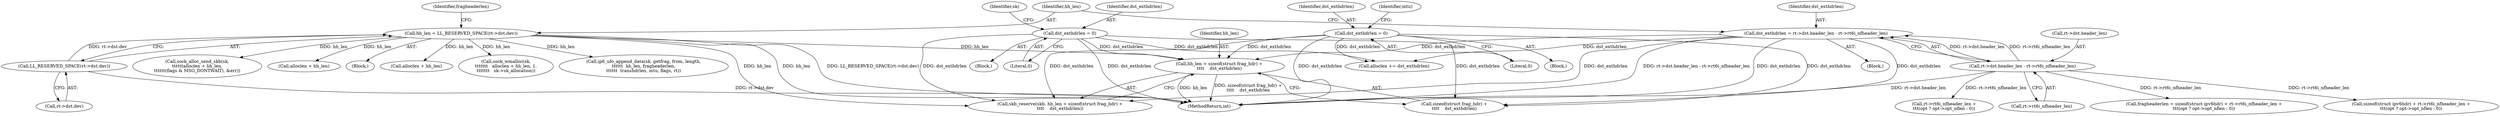 digraph "0_linux_75a493e60ac4bbe2e977e7129d6d8cbb0dd236be@API" {
"1000980" [label="(Call,hh_len + sizeof(struct frag_hdr) +\n\t\t\t\t    dst_exthdrlen)"];
"1000571" [label="(Call,hh_len = LL_RESERVED_SPACE(rt->dst.dev))"];
"1000573" [label="(Call,LL_RESERVED_SPACE(rt->dst.dev))"];
"1001108" [label="(Call,dst_exthdrlen = 0)"];
"1000518" [label="(Call,dst_exthdrlen = rt->dst.header_len - rt->rt6i_nfheader_len)"];
"1000520" [label="(Call,rt->dst.header_len - rt->rt6i_nfheader_len)"];
"1000563" [label="(Call,dst_exthdrlen = 0)"];
"1000526" [label="(Call,rt->rt6i_nfheader_len)"];
"1000581" [label="(Call,sizeof(struct ipv6hdr) + rt->rt6i_nfheader_len +\n\t\t\t(opt ? opt->opt_nflen : 0))"];
"1000580" [label="(Identifier,fragheaderlen)"];
"1000982" [label="(Call,sizeof(struct frag_hdr) +\n\t\t\t\t    dst_exthdrlen)"];
"1000584" [label="(Call,rt->rt6i_nfheader_len +\n\t\t\t(opt ? opt->opt_nflen : 0))"];
"1000571" [label="(Call,hh_len = LL_RESERVED_SPACE(rt->dst.dev))"];
"1001110" [label="(Literal,0)"];
"1000873" [label="(Call,alloclen += dst_exthdrlen)"];
"1001108" [label="(Call,dst_exthdrlen = 0)"];
"1000520" [label="(Call,rt->dst.header_len - rt->rt6i_nfheader_len)"];
"1000565" [label="(Literal,0)"];
"1000701" [label="(Call,ip6_ufo_append_data(sk, getfrag, from, length,\n\t\t\t\t\t\t  hh_len, fragheaderlen,\n\t\t\t\t\t\t  transhdrlen, mtu, flags, rt))"];
"1000572" [label="(Identifier,hh_len)"];
"1000519" [label="(Identifier,dst_exthdrlen)"];
"1000978" [label="(Call,skb_reserve(skb, hh_len + sizeof(struct frag_hdr) +\n\t\t\t\t    dst_exthdrlen))"];
"1000563" [label="(Call,dst_exthdrlen = 0)"];
"1000911" [label="(Call,sock_alloc_send_skb(sk,\n\t\t\t\t\t\talloclen + hh_len,\n\t\t\t\t\t\t(flags & MSG_DONTWAIT), &err))"];
"1001327" [label="(MethodReturn,int)"];
"1000518" [label="(Call,dst_exthdrlen = rt->dst.header_len - rt->rt6i_nfheader_len)"];
"1000521" [label="(Call,rt->dst.header_len)"];
"1000564" [label="(Identifier,dst_exthdrlen)"];
"1000942" [label="(Call,alloclen + hh_len)"];
"1000769" [label="(Block,)"];
"1000567" [label="(Identifier,mtu)"];
"1000128" [label="(Block,)"];
"1000913" [label="(Call,alloclen + hh_len)"];
"1000980" [label="(Call,hh_len + sizeof(struct frag_hdr) +\n\t\t\t\t    dst_exthdrlen)"];
"1000940" [label="(Call,sock_wmalloc(sk,\n\t\t\t\t\t\t\t   alloclen + hh_len, 1,\n\t\t\t\t\t\t\t   sk->sk_allocation))"];
"1000181" [label="(Block,)"];
"1000981" [label="(Identifier,hh_len)"];
"1001109" [label="(Identifier,dst_exthdrlen)"];
"1000573" [label="(Call,LL_RESERVED_SPACE(rt->dst.dev))"];
"1000574" [label="(Call,rt->dst.dev)"];
"1000579" [label="(Call,fragheaderlen = sizeof(struct ipv6hdr) + rt->rt6i_nfheader_len +\n\t\t\t(opt ? opt->opt_nflen : 0))"];
"1001114" [label="(Identifier,sk)"];
"1000530" [label="(Block,)"];
"1000980" -> "1000978"  [label="AST: "];
"1000980" -> "1000982"  [label="CFG: "];
"1000981" -> "1000980"  [label="AST: "];
"1000982" -> "1000980"  [label="AST: "];
"1000978" -> "1000980"  [label="CFG: "];
"1000980" -> "1001327"  [label="DDG: hh_len"];
"1000980" -> "1001327"  [label="DDG: sizeof(struct frag_hdr) +\n\t\t\t\t    dst_exthdrlen"];
"1000571" -> "1000980"  [label="DDG: hh_len"];
"1001108" -> "1000980"  [label="DDG: dst_exthdrlen"];
"1000518" -> "1000980"  [label="DDG: dst_exthdrlen"];
"1000563" -> "1000980"  [label="DDG: dst_exthdrlen"];
"1000571" -> "1000128"  [label="AST: "];
"1000571" -> "1000573"  [label="CFG: "];
"1000572" -> "1000571"  [label="AST: "];
"1000573" -> "1000571"  [label="AST: "];
"1000580" -> "1000571"  [label="CFG: "];
"1000571" -> "1001327"  [label="DDG: hh_len"];
"1000571" -> "1001327"  [label="DDG: LL_RESERVED_SPACE(rt->dst.dev)"];
"1000573" -> "1000571"  [label="DDG: rt->dst.dev"];
"1000571" -> "1000701"  [label="DDG: hh_len"];
"1000571" -> "1000911"  [label="DDG: hh_len"];
"1000571" -> "1000913"  [label="DDG: hh_len"];
"1000571" -> "1000940"  [label="DDG: hh_len"];
"1000571" -> "1000942"  [label="DDG: hh_len"];
"1000571" -> "1000978"  [label="DDG: hh_len"];
"1000573" -> "1000574"  [label="CFG: "];
"1000574" -> "1000573"  [label="AST: "];
"1000573" -> "1001327"  [label="DDG: rt->dst.dev"];
"1001108" -> "1000769"  [label="AST: "];
"1001108" -> "1001110"  [label="CFG: "];
"1001109" -> "1001108"  [label="AST: "];
"1001110" -> "1001108"  [label="AST: "];
"1001114" -> "1001108"  [label="CFG: "];
"1001108" -> "1001327"  [label="DDG: dst_exthdrlen"];
"1001108" -> "1000873"  [label="DDG: dst_exthdrlen"];
"1001108" -> "1000978"  [label="DDG: dst_exthdrlen"];
"1001108" -> "1000982"  [label="DDG: dst_exthdrlen"];
"1000518" -> "1000181"  [label="AST: "];
"1000518" -> "1000520"  [label="CFG: "];
"1000519" -> "1000518"  [label="AST: "];
"1000520" -> "1000518"  [label="AST: "];
"1000572" -> "1000518"  [label="CFG: "];
"1000518" -> "1001327"  [label="DDG: rt->dst.header_len - rt->rt6i_nfheader_len"];
"1000518" -> "1001327"  [label="DDG: dst_exthdrlen"];
"1000520" -> "1000518"  [label="DDG: rt->dst.header_len"];
"1000520" -> "1000518"  [label="DDG: rt->rt6i_nfheader_len"];
"1000518" -> "1000873"  [label="DDG: dst_exthdrlen"];
"1000518" -> "1000978"  [label="DDG: dst_exthdrlen"];
"1000518" -> "1000982"  [label="DDG: dst_exthdrlen"];
"1000520" -> "1000526"  [label="CFG: "];
"1000521" -> "1000520"  [label="AST: "];
"1000526" -> "1000520"  [label="AST: "];
"1000520" -> "1001327"  [label="DDG: rt->dst.header_len"];
"1000520" -> "1000579"  [label="DDG: rt->rt6i_nfheader_len"];
"1000520" -> "1000581"  [label="DDG: rt->rt6i_nfheader_len"];
"1000520" -> "1000584"  [label="DDG: rt->rt6i_nfheader_len"];
"1000563" -> "1000530"  [label="AST: "];
"1000563" -> "1000565"  [label="CFG: "];
"1000564" -> "1000563"  [label="AST: "];
"1000565" -> "1000563"  [label="AST: "];
"1000567" -> "1000563"  [label="CFG: "];
"1000563" -> "1001327"  [label="DDG: dst_exthdrlen"];
"1000563" -> "1000873"  [label="DDG: dst_exthdrlen"];
"1000563" -> "1000978"  [label="DDG: dst_exthdrlen"];
"1000563" -> "1000982"  [label="DDG: dst_exthdrlen"];
}
